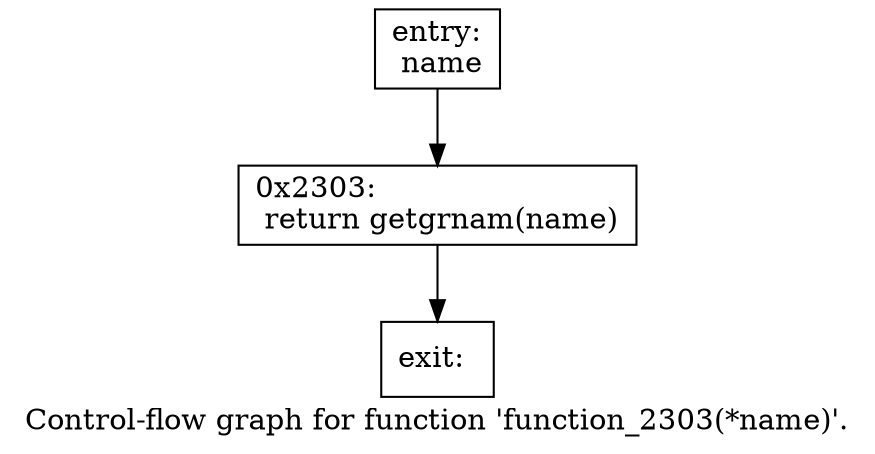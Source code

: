 digraph "Control-flow graph for function 'function_2303(*name)'." {
  label="Control-flow graph for function 'function_2303(*name)'.";
  node [shape=record];

  Node07C7E920 [label="{entry:\l  name\l}"];
  Node07C7E920 -> Node07C7EC80;
  Node07C7EC80 [label="{0x2303:\l  return getgrnam(name)\l}"];
  Node07C7EC80 -> Node07C7E968;
  Node07C7E968 [label="{exit:\l}"];

}
